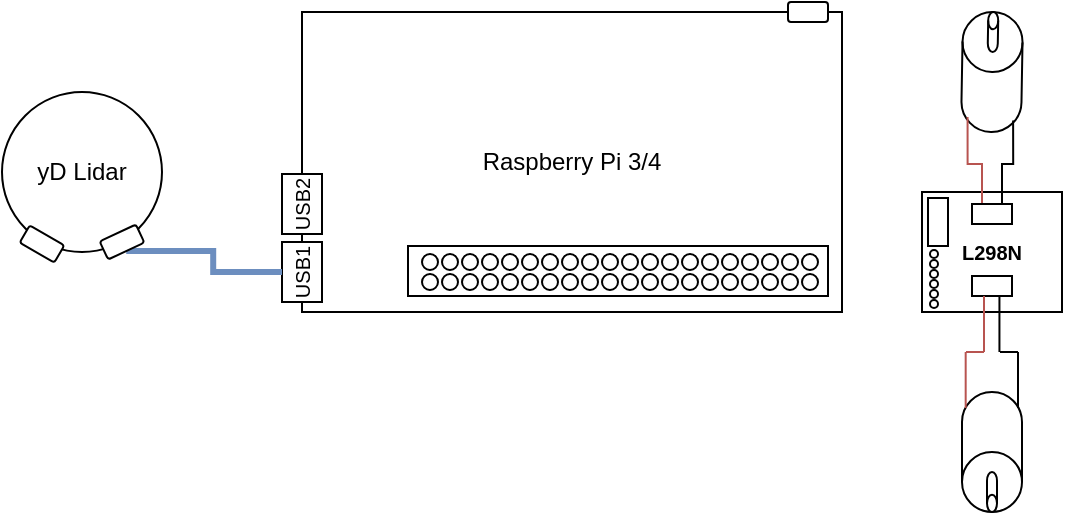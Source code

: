 <mxfile version="13.6.6" type="github">
  <diagram id="R3SiRMFxgYjuJNOLao2z" name="Page-1">
    <mxGraphModel dx="276" dy="149" grid="1" gridSize="10" guides="1" tooltips="1" connect="1" arrows="1" fold="1" page="1" pageScale="1" pageWidth="850" pageHeight="1100" math="0" shadow="0">
      <root>
        <mxCell id="0" />
        <mxCell id="1" parent="0" />
        <mxCell id="xIumV7urKmraXYFZjmjs-1" value="Raspberry Pi 3/4" style="rounded=0;whiteSpace=wrap;html=1;" vertex="1" parent="1">
          <mxGeometry x="260" y="440" width="270" height="150" as="geometry" />
        </mxCell>
        <mxCell id="xIumV7urKmraXYFZjmjs-2" value="&lt;b&gt;&lt;font style=&quot;font-size: 10px&quot;&gt;L298N&lt;/font&gt;&lt;/b&gt;" style="rounded=0;whiteSpace=wrap;html=1;" vertex="1" parent="1">
          <mxGeometry x="570" y="530" width="70" height="60" as="geometry" />
        </mxCell>
        <mxCell id="xIumV7urKmraXYFZjmjs-5" value="" style="group" vertex="1" connectable="0" parent="1">
          <mxGeometry x="590" y="630" width="30" height="60" as="geometry" />
        </mxCell>
        <mxCell id="xIumV7urKmraXYFZjmjs-3" value="" style="shape=cylinder2;whiteSpace=wrap;html=1;boundedLbl=1;backgroundOutline=1;size=15;rotation=-180;" vertex="1" parent="xIumV7urKmraXYFZjmjs-5">
          <mxGeometry width="30" height="60" as="geometry" />
        </mxCell>
        <mxCell id="xIumV7urKmraXYFZjmjs-4" value="" style="shape=cylinder2;whiteSpace=wrap;html=1;boundedLbl=1;backgroundOutline=1;size=4.333;rotation=-180;" vertex="1" parent="xIumV7urKmraXYFZjmjs-5">
          <mxGeometry x="12.5" y="40" width="5" height="20" as="geometry" />
        </mxCell>
        <mxCell id="xIumV7urKmraXYFZjmjs-6" value="" style="group;rotation=-179;" vertex="1" connectable="0" parent="1">
          <mxGeometry x="590" y="440" width="30" height="60" as="geometry" />
        </mxCell>
        <mxCell id="xIumV7urKmraXYFZjmjs-7" value="" style="shape=cylinder2;whiteSpace=wrap;html=1;boundedLbl=1;backgroundOutline=1;size=15;rotation=-359;" vertex="1" parent="xIumV7urKmraXYFZjmjs-6">
          <mxGeometry width="30" height="60" as="geometry" />
        </mxCell>
        <mxCell id="xIumV7urKmraXYFZjmjs-8" value="" style="shape=cylinder2;whiteSpace=wrap;html=1;boundedLbl=1;backgroundOutline=1;size=4.333;rotation=-359;" vertex="1" parent="xIumV7urKmraXYFZjmjs-6">
          <mxGeometry x="13" width="5" height="20" as="geometry" />
        </mxCell>
        <mxCell id="xIumV7urKmraXYFZjmjs-9" value="yD Lidar" style="ellipse;whiteSpace=wrap;html=1;aspect=fixed;" vertex="1" parent="1">
          <mxGeometry x="110" y="480" width="80" height="80" as="geometry" />
        </mxCell>
        <mxCell id="xIumV7urKmraXYFZjmjs-10" value="" style="rounded=0;whiteSpace=wrap;html=1;" vertex="1" parent="1">
          <mxGeometry x="313" y="557" width="210" height="25" as="geometry" />
        </mxCell>
        <mxCell id="xIumV7urKmraXYFZjmjs-11" value="&lt;font size=&quot;1&quot;&gt;USB1&lt;/font&gt;" style="rounded=0;whiteSpace=wrap;html=1;rotation=-90;" vertex="1" parent="1">
          <mxGeometry x="245" y="560" width="30" height="20" as="geometry" />
        </mxCell>
        <mxCell id="xIumV7urKmraXYFZjmjs-13" value="&lt;font style=&quot;font-size: 10px&quot;&gt;USB2&lt;/font&gt;" style="rounded=0;whiteSpace=wrap;html=1;rotation=-90;" vertex="1" parent="1">
          <mxGeometry x="245" y="526" width="30" height="20" as="geometry" />
        </mxCell>
        <mxCell id="xIumV7urKmraXYFZjmjs-14" value="" style="ellipse;whiteSpace=wrap;html=1;aspect=fixed;" vertex="1" parent="1">
          <mxGeometry x="510" y="561" width="8" height="8" as="geometry" />
        </mxCell>
        <mxCell id="xIumV7urKmraXYFZjmjs-15" value="" style="ellipse;whiteSpace=wrap;html=1;aspect=fixed;" vertex="1" parent="1">
          <mxGeometry x="510" y="571" width="8" height="8" as="geometry" />
        </mxCell>
        <mxCell id="xIumV7urKmraXYFZjmjs-17" value="" style="ellipse;whiteSpace=wrap;html=1;aspect=fixed;" vertex="1" parent="1">
          <mxGeometry x="500" y="561" width="8" height="8" as="geometry" />
        </mxCell>
        <mxCell id="xIumV7urKmraXYFZjmjs-18" value="" style="ellipse;whiteSpace=wrap;html=1;aspect=fixed;" vertex="1" parent="1">
          <mxGeometry x="500" y="571" width="8" height="8" as="geometry" />
        </mxCell>
        <mxCell id="xIumV7urKmraXYFZjmjs-19" value="" style="ellipse;whiteSpace=wrap;html=1;aspect=fixed;" vertex="1" parent="1">
          <mxGeometry x="490" y="561" width="8" height="8" as="geometry" />
        </mxCell>
        <mxCell id="xIumV7urKmraXYFZjmjs-20" value="" style="ellipse;whiteSpace=wrap;html=1;aspect=fixed;" vertex="1" parent="1">
          <mxGeometry x="490" y="571" width="8" height="8" as="geometry" />
        </mxCell>
        <mxCell id="xIumV7urKmraXYFZjmjs-21" value="" style="ellipse;whiteSpace=wrap;html=1;aspect=fixed;" vertex="1" parent="1">
          <mxGeometry x="480" y="561" width="8" height="8" as="geometry" />
        </mxCell>
        <mxCell id="xIumV7urKmraXYFZjmjs-22" value="" style="ellipse;whiteSpace=wrap;html=1;aspect=fixed;" vertex="1" parent="1">
          <mxGeometry x="480" y="571" width="8" height="8" as="geometry" />
        </mxCell>
        <mxCell id="xIumV7urKmraXYFZjmjs-23" value="" style="ellipse;whiteSpace=wrap;html=1;aspect=fixed;" vertex="1" parent="1">
          <mxGeometry x="470" y="561" width="8" height="8" as="geometry" />
        </mxCell>
        <mxCell id="xIumV7urKmraXYFZjmjs-24" value="" style="ellipse;whiteSpace=wrap;html=1;aspect=fixed;" vertex="1" parent="1">
          <mxGeometry x="470" y="571" width="8" height="8" as="geometry" />
        </mxCell>
        <mxCell id="xIumV7urKmraXYFZjmjs-25" value="" style="ellipse;whiteSpace=wrap;html=1;aspect=fixed;" vertex="1" parent="1">
          <mxGeometry x="460" y="561" width="8" height="8" as="geometry" />
        </mxCell>
        <mxCell id="xIumV7urKmraXYFZjmjs-26" value="" style="ellipse;whiteSpace=wrap;html=1;aspect=fixed;" vertex="1" parent="1">
          <mxGeometry x="460" y="571" width="8" height="8" as="geometry" />
        </mxCell>
        <mxCell id="xIumV7urKmraXYFZjmjs-27" value="" style="ellipse;whiteSpace=wrap;html=1;aspect=fixed;" vertex="1" parent="1">
          <mxGeometry x="450" y="561" width="8" height="8" as="geometry" />
        </mxCell>
        <mxCell id="xIumV7urKmraXYFZjmjs-28" value="" style="ellipse;whiteSpace=wrap;html=1;aspect=fixed;" vertex="1" parent="1">
          <mxGeometry x="450" y="571" width="8" height="8" as="geometry" />
        </mxCell>
        <mxCell id="xIumV7urKmraXYFZjmjs-29" value="" style="ellipse;whiteSpace=wrap;html=1;aspect=fixed;" vertex="1" parent="1">
          <mxGeometry x="440" y="561" width="8" height="8" as="geometry" />
        </mxCell>
        <mxCell id="xIumV7urKmraXYFZjmjs-30" value="" style="ellipse;whiteSpace=wrap;html=1;aspect=fixed;" vertex="1" parent="1">
          <mxGeometry x="440" y="571" width="8" height="8" as="geometry" />
        </mxCell>
        <mxCell id="xIumV7urKmraXYFZjmjs-31" value="" style="ellipse;whiteSpace=wrap;html=1;aspect=fixed;" vertex="1" parent="1">
          <mxGeometry x="430" y="561" width="8" height="8" as="geometry" />
        </mxCell>
        <mxCell id="xIumV7urKmraXYFZjmjs-32" value="" style="ellipse;whiteSpace=wrap;html=1;aspect=fixed;" vertex="1" parent="1">
          <mxGeometry x="430" y="571" width="8" height="8" as="geometry" />
        </mxCell>
        <mxCell id="xIumV7urKmraXYFZjmjs-33" value="" style="ellipse;whiteSpace=wrap;html=1;aspect=fixed;" vertex="1" parent="1">
          <mxGeometry x="420" y="561" width="8" height="8" as="geometry" />
        </mxCell>
        <mxCell id="xIumV7urKmraXYFZjmjs-34" value="" style="ellipse;whiteSpace=wrap;html=1;aspect=fixed;" vertex="1" parent="1">
          <mxGeometry x="420" y="571" width="8" height="8" as="geometry" />
        </mxCell>
        <mxCell id="xIumV7urKmraXYFZjmjs-35" value="" style="ellipse;whiteSpace=wrap;html=1;aspect=fixed;" vertex="1" parent="1">
          <mxGeometry x="410" y="561" width="8" height="8" as="geometry" />
        </mxCell>
        <mxCell id="xIumV7urKmraXYFZjmjs-36" value="" style="ellipse;whiteSpace=wrap;html=1;aspect=fixed;" vertex="1" parent="1">
          <mxGeometry x="410" y="571" width="8" height="8" as="geometry" />
        </mxCell>
        <mxCell id="xIumV7urKmraXYFZjmjs-37" value="" style="ellipse;whiteSpace=wrap;html=1;aspect=fixed;" vertex="1" parent="1">
          <mxGeometry x="400" y="561" width="8" height="8" as="geometry" />
        </mxCell>
        <mxCell id="xIumV7urKmraXYFZjmjs-38" value="" style="ellipse;whiteSpace=wrap;html=1;aspect=fixed;" vertex="1" parent="1">
          <mxGeometry x="400" y="571" width="8" height="8" as="geometry" />
        </mxCell>
        <mxCell id="xIumV7urKmraXYFZjmjs-39" value="" style="ellipse;whiteSpace=wrap;html=1;aspect=fixed;" vertex="1" parent="1">
          <mxGeometry x="390" y="561" width="8" height="8" as="geometry" />
        </mxCell>
        <mxCell id="xIumV7urKmraXYFZjmjs-40" value="" style="ellipse;whiteSpace=wrap;html=1;aspect=fixed;" vertex="1" parent="1">
          <mxGeometry x="390" y="571" width="8" height="8" as="geometry" />
        </mxCell>
        <mxCell id="xIumV7urKmraXYFZjmjs-41" value="" style="ellipse;whiteSpace=wrap;html=1;aspect=fixed;" vertex="1" parent="1">
          <mxGeometry x="380" y="561" width="8" height="8" as="geometry" />
        </mxCell>
        <mxCell id="xIumV7urKmraXYFZjmjs-42" value="" style="ellipse;whiteSpace=wrap;html=1;aspect=fixed;" vertex="1" parent="1">
          <mxGeometry x="380" y="571" width="8" height="8" as="geometry" />
        </mxCell>
        <mxCell id="xIumV7urKmraXYFZjmjs-43" value="" style="ellipse;whiteSpace=wrap;html=1;aspect=fixed;" vertex="1" parent="1">
          <mxGeometry x="370" y="561" width="8" height="8" as="geometry" />
        </mxCell>
        <mxCell id="xIumV7urKmraXYFZjmjs-44" value="" style="ellipse;whiteSpace=wrap;html=1;aspect=fixed;" vertex="1" parent="1">
          <mxGeometry x="370" y="571" width="8" height="8" as="geometry" />
        </mxCell>
        <mxCell id="xIumV7urKmraXYFZjmjs-45" value="" style="ellipse;whiteSpace=wrap;html=1;aspect=fixed;" vertex="1" parent="1">
          <mxGeometry x="360" y="561" width="8" height="8" as="geometry" />
        </mxCell>
        <mxCell id="xIumV7urKmraXYFZjmjs-46" value="" style="ellipse;whiteSpace=wrap;html=1;aspect=fixed;" vertex="1" parent="1">
          <mxGeometry x="360" y="571" width="8" height="8" as="geometry" />
        </mxCell>
        <mxCell id="xIumV7urKmraXYFZjmjs-47" value="" style="ellipse;whiteSpace=wrap;html=1;aspect=fixed;" vertex="1" parent="1">
          <mxGeometry x="350" y="561" width="8" height="8" as="geometry" />
        </mxCell>
        <mxCell id="xIumV7urKmraXYFZjmjs-48" value="" style="ellipse;whiteSpace=wrap;html=1;aspect=fixed;" vertex="1" parent="1">
          <mxGeometry x="350" y="571" width="8" height="8" as="geometry" />
        </mxCell>
        <mxCell id="xIumV7urKmraXYFZjmjs-49" value="" style="ellipse;whiteSpace=wrap;html=1;aspect=fixed;" vertex="1" parent="1">
          <mxGeometry x="340" y="561" width="8" height="8" as="geometry" />
        </mxCell>
        <mxCell id="xIumV7urKmraXYFZjmjs-50" value="" style="ellipse;whiteSpace=wrap;html=1;aspect=fixed;" vertex="1" parent="1">
          <mxGeometry x="340" y="571" width="8" height="8" as="geometry" />
        </mxCell>
        <mxCell id="xIumV7urKmraXYFZjmjs-51" value="" style="ellipse;whiteSpace=wrap;html=1;aspect=fixed;" vertex="1" parent="1">
          <mxGeometry x="330" y="561" width="8" height="8" as="geometry" />
        </mxCell>
        <mxCell id="xIumV7urKmraXYFZjmjs-52" value="" style="ellipse;whiteSpace=wrap;html=1;aspect=fixed;" vertex="1" parent="1">
          <mxGeometry x="330" y="571" width="8" height="8" as="geometry" />
        </mxCell>
        <mxCell id="xIumV7urKmraXYFZjmjs-53" value="" style="ellipse;whiteSpace=wrap;html=1;aspect=fixed;" vertex="1" parent="1">
          <mxGeometry x="320" y="561" width="8" height="8" as="geometry" />
        </mxCell>
        <mxCell id="xIumV7urKmraXYFZjmjs-54" value="" style="ellipse;whiteSpace=wrap;html=1;aspect=fixed;" vertex="1" parent="1">
          <mxGeometry x="320" y="571" width="8" height="8" as="geometry" />
        </mxCell>
        <mxCell id="xIumV7urKmraXYFZjmjs-62" style="edgeStyle=orthogonalEdgeStyle;rounded=0;orthogonalLoop=1;jettySize=auto;html=1;exitX=0.25;exitY=0;exitDx=0;exitDy=0;entryX=0.106;entryY=0.879;entryDx=0;entryDy=0;entryPerimeter=0;endArrow=none;endFill=0;fillColor=#f8cecc;strokeColor=#b85450;" edge="1" parent="1" source="xIumV7urKmraXYFZjmjs-59" target="xIumV7urKmraXYFZjmjs-7">
          <mxGeometry relative="1" as="geometry" />
        </mxCell>
        <mxCell id="xIumV7urKmraXYFZjmjs-64" style="edgeStyle=orthogonalEdgeStyle;rounded=0;orthogonalLoop=1;jettySize=auto;html=1;exitX=0.75;exitY=0;exitDx=0;exitDy=0;entryX=0.866;entryY=0.901;entryDx=0;entryDy=0;entryPerimeter=0;endArrow=none;endFill=0;" edge="1" parent="1" source="xIumV7urKmraXYFZjmjs-59" target="xIumV7urKmraXYFZjmjs-7">
          <mxGeometry relative="1" as="geometry" />
        </mxCell>
        <mxCell id="xIumV7urKmraXYFZjmjs-59" value="" style="rounded=0;whiteSpace=wrap;html=1;" vertex="1" parent="1">
          <mxGeometry x="595" y="536" width="20" height="10" as="geometry" />
        </mxCell>
        <mxCell id="xIumV7urKmraXYFZjmjs-60" value="" style="rounded=0;whiteSpace=wrap;html=1;" vertex="1" parent="1">
          <mxGeometry x="595" y="572" width="20" height="10" as="geometry" />
        </mxCell>
        <mxCell id="xIumV7urKmraXYFZjmjs-61" value="" style="rounded=0;whiteSpace=wrap;html=1;rotation=-90;" vertex="1" parent="1">
          <mxGeometry x="566" y="540" width="24" height="10" as="geometry" />
        </mxCell>
        <mxCell id="xIumV7urKmraXYFZjmjs-72" value="" style="endArrow=none;html=1;fillColor=#f8cecc;strokeColor=#b85450;" edge="1" parent="1">
          <mxGeometry width="50" height="50" relative="1" as="geometry">
            <mxPoint x="601" y="610" as="sourcePoint" />
            <mxPoint x="601" y="582" as="targetPoint" />
          </mxGeometry>
        </mxCell>
        <mxCell id="xIumV7urKmraXYFZjmjs-73" value="" style="endArrow=none;html=1;" edge="1" parent="1">
          <mxGeometry width="50" height="50" relative="1" as="geometry">
            <mxPoint x="608.72" y="610" as="sourcePoint" />
            <mxPoint x="608.72" y="582" as="targetPoint" />
          </mxGeometry>
        </mxCell>
        <mxCell id="xIumV7urKmraXYFZjmjs-74" value="" style="endArrow=none;html=1;fillColor=#f8cecc;strokeColor=#b85450;" edge="1" parent="1">
          <mxGeometry width="50" height="50" relative="1" as="geometry">
            <mxPoint x="592" y="610" as="sourcePoint" />
            <mxPoint x="601" y="610" as="targetPoint" />
          </mxGeometry>
        </mxCell>
        <mxCell id="xIumV7urKmraXYFZjmjs-75" value="" style="endArrow=none;html=1;" edge="1" parent="1">
          <mxGeometry width="50" height="50" relative="1" as="geometry">
            <mxPoint x="609" y="610" as="sourcePoint" />
            <mxPoint x="618" y="610" as="targetPoint" />
          </mxGeometry>
        </mxCell>
        <mxCell id="xIumV7urKmraXYFZjmjs-76" value="" style="endArrow=none;html=1;fillColor=#f8cecc;strokeColor=#b85450;" edge="1" parent="1">
          <mxGeometry width="50" height="50" relative="1" as="geometry">
            <mxPoint x="591.84" y="638" as="sourcePoint" />
            <mxPoint x="591.84" y="610" as="targetPoint" />
          </mxGeometry>
        </mxCell>
        <mxCell id="xIumV7urKmraXYFZjmjs-77" value="" style="endArrow=none;html=1;" edge="1" parent="1">
          <mxGeometry width="50" height="50" relative="1" as="geometry">
            <mxPoint x="618" y="638.0" as="sourcePoint" />
            <mxPoint x="618" y="610" as="targetPoint" />
          </mxGeometry>
        </mxCell>
        <mxCell id="xIumV7urKmraXYFZjmjs-78" value="" style="rounded=1;whiteSpace=wrap;html=1;" vertex="1" parent="1">
          <mxGeometry x="503" y="435" width="20" height="10" as="geometry" />
        </mxCell>
        <mxCell id="xIumV7urKmraXYFZjmjs-79" value="" style="rounded=1;whiteSpace=wrap;html=1;rotation=30;" vertex="1" parent="1">
          <mxGeometry x="120" y="551" width="20" height="10" as="geometry" />
        </mxCell>
        <mxCell id="xIumV7urKmraXYFZjmjs-81" style="edgeStyle=orthogonalEdgeStyle;rounded=0;orthogonalLoop=1;jettySize=auto;html=1;exitX=0.5;exitY=1;exitDx=0;exitDy=0;entryX=0.5;entryY=0;entryDx=0;entryDy=0;endArrow=none;endFill=0;strokeWidth=3;fillColor=#dae8fc;strokeColor=#6c8ebf;" edge="1" parent="1" source="xIumV7urKmraXYFZjmjs-80" target="xIumV7urKmraXYFZjmjs-11">
          <mxGeometry relative="1" as="geometry" />
        </mxCell>
        <mxCell id="xIumV7urKmraXYFZjmjs-80" value="" style="rounded=1;whiteSpace=wrap;html=1;rotation=-25;" vertex="1" parent="1">
          <mxGeometry x="160" y="550" width="20" height="10" as="geometry" />
        </mxCell>
        <mxCell id="xIumV7urKmraXYFZjmjs-88" value="" style="ellipse;whiteSpace=wrap;html=1;aspect=fixed;" vertex="1" parent="1">
          <mxGeometry x="574" y="559" width="4" height="4" as="geometry" />
        </mxCell>
        <mxCell id="xIumV7urKmraXYFZjmjs-89" value="" style="ellipse;whiteSpace=wrap;html=1;aspect=fixed;" vertex="1" parent="1">
          <mxGeometry x="574" y="564" width="4" height="4" as="geometry" />
        </mxCell>
        <mxCell id="xIumV7urKmraXYFZjmjs-90" value="" style="ellipse;whiteSpace=wrap;html=1;aspect=fixed;" vertex="1" parent="1">
          <mxGeometry x="574" y="569" width="4" height="4" as="geometry" />
        </mxCell>
        <mxCell id="xIumV7urKmraXYFZjmjs-91" value="" style="ellipse;whiteSpace=wrap;html=1;aspect=fixed;" vertex="1" parent="1">
          <mxGeometry x="574" y="574" width="4" height="4" as="geometry" />
        </mxCell>
        <mxCell id="xIumV7urKmraXYFZjmjs-92" value="" style="ellipse;whiteSpace=wrap;html=1;aspect=fixed;" vertex="1" parent="1">
          <mxGeometry x="574" y="579" width="4" height="4" as="geometry" />
        </mxCell>
        <mxCell id="xIumV7urKmraXYFZjmjs-93" value="" style="ellipse;whiteSpace=wrap;html=1;aspect=fixed;" vertex="1" parent="1">
          <mxGeometry x="574" y="584" width="4" height="4" as="geometry" />
        </mxCell>
      </root>
    </mxGraphModel>
  </diagram>
</mxfile>
